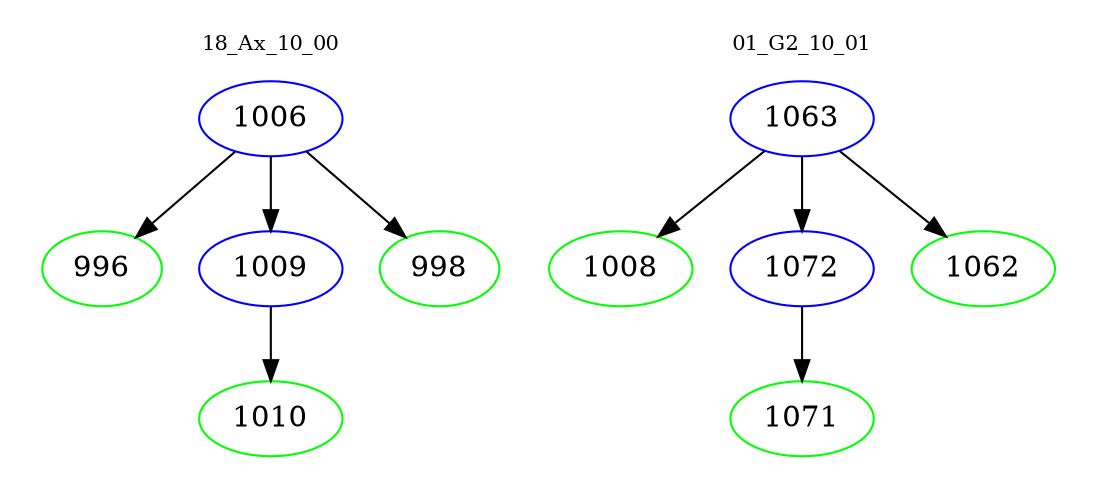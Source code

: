 digraph{
subgraph cluster_0 {
color = white
label = "18_Ax_10_00";
fontsize=10;
T0_1006 [label="1006", color="blue"]
T0_1006 -> T0_996 [color="black"]
T0_996 [label="996", color="green"]
T0_1006 -> T0_1009 [color="black"]
T0_1009 [label="1009", color="blue"]
T0_1009 -> T0_1010 [color="black"]
T0_1010 [label="1010", color="green"]
T0_1006 -> T0_998 [color="black"]
T0_998 [label="998", color="green"]
}
subgraph cluster_1 {
color = white
label = "01_G2_10_01";
fontsize=10;
T1_1063 [label="1063", color="blue"]
T1_1063 -> T1_1008 [color="black"]
T1_1008 [label="1008", color="green"]
T1_1063 -> T1_1072 [color="black"]
T1_1072 [label="1072", color="blue"]
T1_1072 -> T1_1071 [color="black"]
T1_1071 [label="1071", color="green"]
T1_1063 -> T1_1062 [color="black"]
T1_1062 [label="1062", color="green"]
}
}
